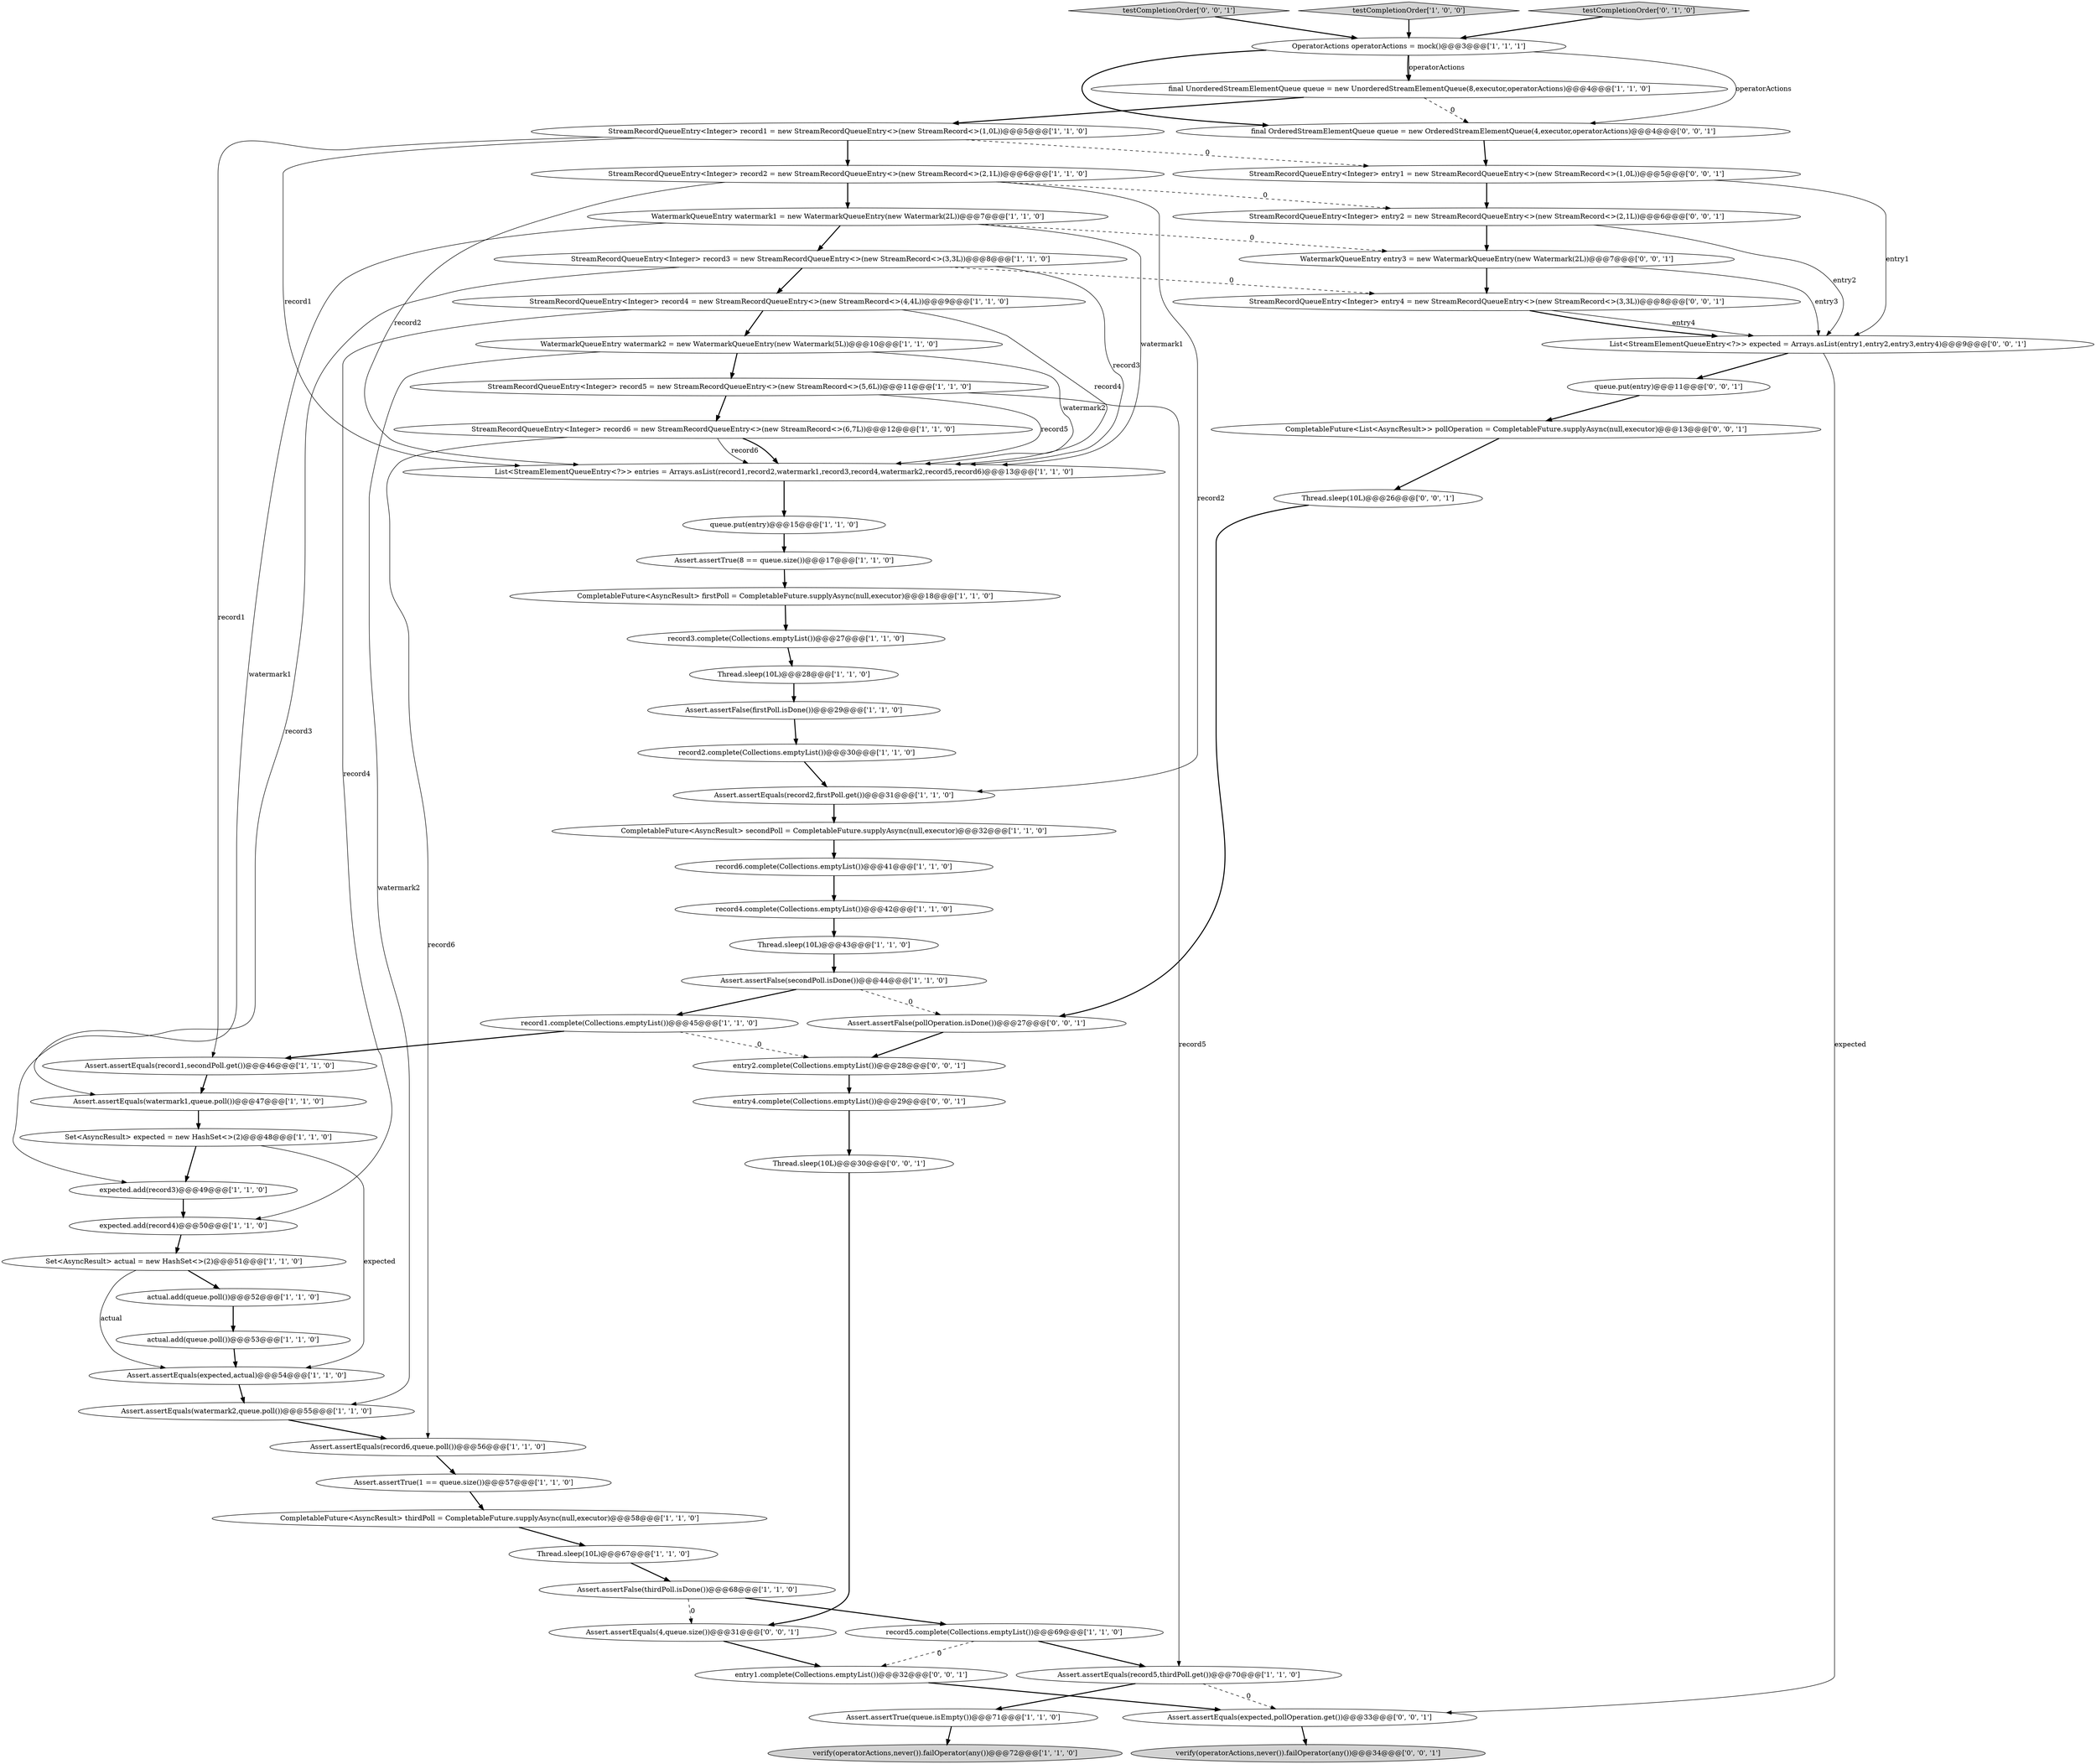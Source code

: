 digraph {
56 [style = filled, label = "List<StreamElementQueueEntry<?>> expected = Arrays.asList(entry1,entry2,entry3,entry4)@@@9@@@['0', '0', '1']", fillcolor = white, shape = ellipse image = "AAA0AAABBB3BBB"];
27 [style = filled, label = "StreamRecordQueueEntry<Integer> record3 = new StreamRecordQueueEntry<>(new StreamRecord<>(3,3L))@@@8@@@['1', '1', '0']", fillcolor = white, shape = ellipse image = "AAA0AAABBB1BBB"];
7 [style = filled, label = "Thread.sleep(10L)@@@67@@@['1', '1', '0']", fillcolor = white, shape = ellipse image = "AAA0AAABBB1BBB"];
48 [style = filled, label = "Assert.assertEquals(expected,pollOperation.get())@@@33@@@['0', '0', '1']", fillcolor = white, shape = ellipse image = "AAA0AAABBB3BBB"];
31 [style = filled, label = "StreamRecordQueueEntry<Integer> record1 = new StreamRecordQueueEntry<>(new StreamRecord<>(1,0L))@@@5@@@['1', '1', '0']", fillcolor = white, shape = ellipse image = "AAA0AAABBB1BBB"];
62 [style = filled, label = "StreamRecordQueueEntry<Integer> entry4 = new StreamRecordQueueEntry<>(new StreamRecord<>(3,3L))@@@8@@@['0', '0', '1']", fillcolor = white, shape = ellipse image = "AAA0AAABBB3BBB"];
25 [style = filled, label = "verify(operatorActions,never()).failOperator(any())@@@72@@@['1', '1', '0']", fillcolor = lightgray, shape = ellipse image = "AAA0AAABBB1BBB"];
1 [style = filled, label = "Assert.assertTrue(queue.isEmpty())@@@71@@@['1', '1', '0']", fillcolor = white, shape = ellipse image = "AAA0AAABBB1BBB"];
29 [style = filled, label = "OperatorActions operatorActions = mock()@@@3@@@['1', '1', '1']", fillcolor = white, shape = ellipse image = "AAA0AAABBB1BBB"];
39 [style = filled, label = "Assert.assertFalse(firstPoll.isDone())@@@29@@@['1', '1', '0']", fillcolor = white, shape = ellipse image = "AAA0AAABBB1BBB"];
58 [style = filled, label = "testCompletionOrder['0', '0', '1']", fillcolor = lightgray, shape = diamond image = "AAA0AAABBB3BBB"];
5 [style = filled, label = "queue.put(entry)@@@15@@@['1', '1', '0']", fillcolor = white, shape = ellipse image = "AAA0AAABBB1BBB"];
11 [style = filled, label = "actual.add(queue.poll())@@@53@@@['1', '1', '0']", fillcolor = white, shape = ellipse image = "AAA0AAABBB1BBB"];
41 [style = filled, label = "record3.complete(Collections.emptyList())@@@27@@@['1', '1', '0']", fillcolor = white, shape = ellipse image = "AAA0AAABBB1BBB"];
19 [style = filled, label = "CompletableFuture<AsyncResult> thirdPoll = CompletableFuture.supplyAsync(null,executor)@@@58@@@['1', '1', '0']", fillcolor = white, shape = ellipse image = "AAA0AAABBB1BBB"];
17 [style = filled, label = "StreamRecordQueueEntry<Integer> record6 = new StreamRecordQueueEntry<>(new StreamRecord<>(6,7L))@@@12@@@['1', '1', '0']", fillcolor = white, shape = ellipse image = "AAA0AAABBB1BBB"];
9 [style = filled, label = "Thread.sleep(10L)@@@43@@@['1', '1', '0']", fillcolor = white, shape = ellipse image = "AAA0AAABBB1BBB"];
61 [style = filled, label = "WatermarkQueueEntry entry3 = new WatermarkQueueEntry(new Watermark(2L))@@@7@@@['0', '0', '1']", fillcolor = white, shape = ellipse image = "AAA0AAABBB3BBB"];
37 [style = filled, label = "expected.add(record3)@@@49@@@['1', '1', '0']", fillcolor = white, shape = ellipse image = "AAA0AAABBB1BBB"];
0 [style = filled, label = "record4.complete(Collections.emptyList())@@@42@@@['1', '1', '0']", fillcolor = white, shape = ellipse image = "AAA0AAABBB1BBB"];
13 [style = filled, label = "Assert.assertTrue(1 == queue.size())@@@57@@@['1', '1', '0']", fillcolor = white, shape = ellipse image = "AAA0AAABBB1BBB"];
12 [style = filled, label = "Set<AsyncResult> actual = new HashSet<>(2)@@@51@@@['1', '1', '0']", fillcolor = white, shape = ellipse image = "AAA0AAABBB1BBB"];
60 [style = filled, label = "entry1.complete(Collections.emptyList())@@@32@@@['0', '0', '1']", fillcolor = white, shape = ellipse image = "AAA0AAABBB3BBB"];
23 [style = filled, label = "testCompletionOrder['1', '0', '0']", fillcolor = lightgray, shape = diamond image = "AAA0AAABBB1BBB"];
59 [style = filled, label = "StreamRecordQueueEntry<Integer> entry1 = new StreamRecordQueueEntry<>(new StreamRecord<>(1,0L))@@@5@@@['0', '0', '1']", fillcolor = white, shape = ellipse image = "AAA0AAABBB3BBB"];
53 [style = filled, label = "CompletableFuture<List<AsyncResult>> pollOperation = CompletableFuture.supplyAsync(null,executor)@@@13@@@['0', '0', '1']", fillcolor = white, shape = ellipse image = "AAA0AAABBB3BBB"];
33 [style = filled, label = "StreamRecordQueueEntry<Integer> record2 = new StreamRecordQueueEntry<>(new StreamRecord<>(2,1L))@@@6@@@['1', '1', '0']", fillcolor = white, shape = ellipse image = "AAA0AAABBB1BBB"];
4 [style = filled, label = "WatermarkQueueEntry watermark2 = new WatermarkQueueEntry(new Watermark(5L))@@@10@@@['1', '1', '0']", fillcolor = white, shape = ellipse image = "AAA0AAABBB1BBB"];
35 [style = filled, label = "CompletableFuture<AsyncResult> secondPoll = CompletableFuture.supplyAsync(null,executor)@@@32@@@['1', '1', '0']", fillcolor = white, shape = ellipse image = "AAA0AAABBB1BBB"];
52 [style = filled, label = "entry4.complete(Collections.emptyList())@@@29@@@['0', '0', '1']", fillcolor = white, shape = ellipse image = "AAA0AAABBB3BBB"];
44 [style = filled, label = "expected.add(record4)@@@50@@@['1', '1', '0']", fillcolor = white, shape = ellipse image = "AAA0AAABBB1BBB"];
28 [style = filled, label = "StreamRecordQueueEntry<Integer> record5 = new StreamRecordQueueEntry<>(new StreamRecord<>(5,6L))@@@11@@@['1', '1', '0']", fillcolor = white, shape = ellipse image = "AAA0AAABBB1BBB"];
51 [style = filled, label = "StreamRecordQueueEntry<Integer> entry2 = new StreamRecordQueueEntry<>(new StreamRecord<>(2,1L))@@@6@@@['0', '0', '1']", fillcolor = white, shape = ellipse image = "AAA0AAABBB3BBB"];
36 [style = filled, label = "final UnorderedStreamElementQueue queue = new UnorderedStreamElementQueue(8,executor,operatorActions)@@@4@@@['1', '1', '0']", fillcolor = white, shape = ellipse image = "AAA0AAABBB1BBB"];
21 [style = filled, label = "StreamRecordQueueEntry<Integer> record4 = new StreamRecordQueueEntry<>(new StreamRecord<>(4,4L))@@@9@@@['1', '1', '0']", fillcolor = white, shape = ellipse image = "AAA0AAABBB1BBB"];
46 [style = filled, label = "Thread.sleep(10L)@@@26@@@['0', '0', '1']", fillcolor = white, shape = ellipse image = "AAA0AAABBB3BBB"];
57 [style = filled, label = "Assert.assertEquals(4,queue.size())@@@31@@@['0', '0', '1']", fillcolor = white, shape = ellipse image = "AAA0AAABBB3BBB"];
45 [style = filled, label = "testCompletionOrder['0', '1', '0']", fillcolor = lightgray, shape = diamond image = "AAA0AAABBB2BBB"];
18 [style = filled, label = "Assert.assertFalse(secondPoll.isDone())@@@44@@@['1', '1', '0']", fillcolor = white, shape = ellipse image = "AAA0AAABBB1BBB"];
49 [style = filled, label = "entry2.complete(Collections.emptyList())@@@28@@@['0', '0', '1']", fillcolor = white, shape = ellipse image = "AAA0AAABBB3BBB"];
50 [style = filled, label = "final OrderedStreamElementQueue queue = new OrderedStreamElementQueue(4,executor,operatorActions)@@@4@@@['0', '0', '1']", fillcolor = white, shape = ellipse image = "AAA0AAABBB3BBB"];
54 [style = filled, label = "queue.put(entry)@@@11@@@['0', '0', '1']", fillcolor = white, shape = ellipse image = "AAA0AAABBB3BBB"];
10 [style = filled, label = "record2.complete(Collections.emptyList())@@@30@@@['1', '1', '0']", fillcolor = white, shape = ellipse image = "AAA0AAABBB1BBB"];
55 [style = filled, label = "Assert.assertFalse(pollOperation.isDone())@@@27@@@['0', '0', '1']", fillcolor = white, shape = ellipse image = "AAA0AAABBB3BBB"];
8 [style = filled, label = "Assert.assertEquals(record6,queue.poll())@@@56@@@['1', '1', '0']", fillcolor = white, shape = ellipse image = "AAA0AAABBB1BBB"];
2 [style = filled, label = "Assert.assertEquals(record5,thirdPoll.get())@@@70@@@['1', '1', '0']", fillcolor = white, shape = ellipse image = "AAA0AAABBB1BBB"];
30 [style = filled, label = "Assert.assertFalse(thirdPoll.isDone())@@@68@@@['1', '1', '0']", fillcolor = white, shape = ellipse image = "AAA0AAABBB1BBB"];
14 [style = filled, label = "WatermarkQueueEntry watermark1 = new WatermarkQueueEntry(new Watermark(2L))@@@7@@@['1', '1', '0']", fillcolor = white, shape = ellipse image = "AAA0AAABBB1BBB"];
47 [style = filled, label = "Thread.sleep(10L)@@@30@@@['0', '0', '1']", fillcolor = white, shape = ellipse image = "AAA0AAABBB3BBB"];
3 [style = filled, label = "Assert.assertEquals(watermark1,queue.poll())@@@47@@@['1', '1', '0']", fillcolor = white, shape = ellipse image = "AAA0AAABBB1BBB"];
22 [style = filled, label = "Thread.sleep(10L)@@@28@@@['1', '1', '0']", fillcolor = white, shape = ellipse image = "AAA0AAABBB1BBB"];
32 [style = filled, label = "Assert.assertTrue(8 == queue.size())@@@17@@@['1', '1', '0']", fillcolor = white, shape = ellipse image = "AAA0AAABBB1BBB"];
34 [style = filled, label = "CompletableFuture<AsyncResult> firstPoll = CompletableFuture.supplyAsync(null,executor)@@@18@@@['1', '1', '0']", fillcolor = white, shape = ellipse image = "AAA0AAABBB1BBB"];
16 [style = filled, label = "record6.complete(Collections.emptyList())@@@41@@@['1', '1', '0']", fillcolor = white, shape = ellipse image = "AAA0AAABBB1BBB"];
63 [style = filled, label = "verify(operatorActions,never()).failOperator(any())@@@34@@@['0', '0', '1']", fillcolor = lightgray, shape = ellipse image = "AAA0AAABBB3BBB"];
42 [style = filled, label = "Assert.assertEquals(record1,secondPoll.get())@@@46@@@['1', '1', '0']", fillcolor = white, shape = ellipse image = "AAA0AAABBB1BBB"];
20 [style = filled, label = "actual.add(queue.poll())@@@52@@@['1', '1', '0']", fillcolor = white, shape = ellipse image = "AAA0AAABBB1BBB"];
6 [style = filled, label = "record1.complete(Collections.emptyList())@@@45@@@['1', '1', '0']", fillcolor = white, shape = ellipse image = "AAA0AAABBB1BBB"];
26 [style = filled, label = "Assert.assertEquals(expected,actual)@@@54@@@['1', '1', '0']", fillcolor = white, shape = ellipse image = "AAA0AAABBB1BBB"];
24 [style = filled, label = "Assert.assertEquals(record2,firstPoll.get())@@@31@@@['1', '1', '0']", fillcolor = white, shape = ellipse image = "AAA0AAABBB1BBB"];
38 [style = filled, label = "Set<AsyncResult> expected = new HashSet<>(2)@@@48@@@['1', '1', '0']", fillcolor = white, shape = ellipse image = "AAA0AAABBB1BBB"];
40 [style = filled, label = "Assert.assertEquals(watermark2,queue.poll())@@@55@@@['1', '1', '0']", fillcolor = white, shape = ellipse image = "AAA0AAABBB1BBB"];
15 [style = filled, label = "List<StreamElementQueueEntry<?>> entries = Arrays.asList(record1,record2,watermark1,record3,record4,watermark2,record5,record6)@@@13@@@['1', '1', '0']", fillcolor = white, shape = ellipse image = "AAA0AAABBB1BBB"];
43 [style = filled, label = "record5.complete(Collections.emptyList())@@@69@@@['1', '1', '0']", fillcolor = white, shape = ellipse image = "AAA0AAABBB1BBB"];
43->60 [style = dashed, label="0"];
33->51 [style = dashed, label="0"];
10->24 [style = bold, label=""];
30->43 [style = bold, label=""];
16->0 [style = bold, label=""];
33->15 [style = solid, label="record2"];
21->44 [style = solid, label="record4"];
5->32 [style = bold, label=""];
62->56 [style = solid, label="entry4"];
14->3 [style = solid, label="watermark1"];
36->50 [style = dashed, label="0"];
42->3 [style = bold, label=""];
26->40 [style = bold, label=""];
51->56 [style = solid, label="entry2"];
2->1 [style = bold, label=""];
49->52 [style = bold, label=""];
3->38 [style = bold, label=""];
19->7 [style = bold, label=""];
31->33 [style = bold, label=""];
21->4 [style = bold, label=""];
27->21 [style = bold, label=""];
23->29 [style = bold, label=""];
21->15 [style = solid, label="record4"];
4->15 [style = solid, label="watermark2"];
24->35 [style = bold, label=""];
29->50 [style = bold, label=""];
28->2 [style = solid, label="record5"];
46->55 [style = bold, label=""];
33->24 [style = solid, label="record2"];
40->8 [style = bold, label=""];
38->26 [style = solid, label="expected"];
11->26 [style = bold, label=""];
6->42 [style = bold, label=""];
62->56 [style = bold, label=""];
31->15 [style = solid, label="record1"];
1->25 [style = bold, label=""];
12->26 [style = solid, label="actual"];
31->42 [style = solid, label="record1"];
45->29 [style = bold, label=""];
27->62 [style = dashed, label="0"];
17->15 [style = bold, label=""];
17->8 [style = solid, label="record6"];
41->22 [style = bold, label=""];
15->5 [style = bold, label=""];
12->20 [style = bold, label=""];
29->50 [style = solid, label="operatorActions"];
32->34 [style = bold, label=""];
28->15 [style = solid, label="record5"];
50->59 [style = bold, label=""];
6->49 [style = dashed, label="0"];
18->6 [style = bold, label=""];
28->17 [style = bold, label=""];
20->11 [style = bold, label=""];
14->15 [style = solid, label="watermark1"];
60->48 [style = bold, label=""];
53->46 [style = bold, label=""];
47->57 [style = bold, label=""];
13->19 [style = bold, label=""];
59->51 [style = bold, label=""];
38->37 [style = bold, label=""];
2->48 [style = dashed, label="0"];
61->62 [style = bold, label=""];
29->36 [style = bold, label=""];
51->61 [style = bold, label=""];
59->56 [style = solid, label="entry1"];
39->10 [style = bold, label=""];
27->15 [style = solid, label="record3"];
27->37 [style = solid, label="record3"];
34->41 [style = bold, label=""];
8->13 [style = bold, label=""];
33->14 [style = bold, label=""];
48->63 [style = bold, label=""];
58->29 [style = bold, label=""];
61->56 [style = solid, label="entry3"];
57->60 [style = bold, label=""];
14->61 [style = dashed, label="0"];
52->47 [style = bold, label=""];
55->49 [style = bold, label=""];
22->39 [style = bold, label=""];
14->27 [style = bold, label=""];
9->18 [style = bold, label=""];
43->2 [style = bold, label=""];
44->12 [style = bold, label=""];
56->48 [style = solid, label="expected"];
37->44 [style = bold, label=""];
4->40 [style = solid, label="watermark2"];
0->9 [style = bold, label=""];
31->59 [style = dashed, label="0"];
29->36 [style = solid, label="operatorActions"];
17->15 [style = solid, label="record6"];
35->16 [style = bold, label=""];
56->54 [style = bold, label=""];
4->28 [style = bold, label=""];
30->57 [style = dashed, label="0"];
36->31 [style = bold, label=""];
18->55 [style = dashed, label="0"];
7->30 [style = bold, label=""];
54->53 [style = bold, label=""];
}
